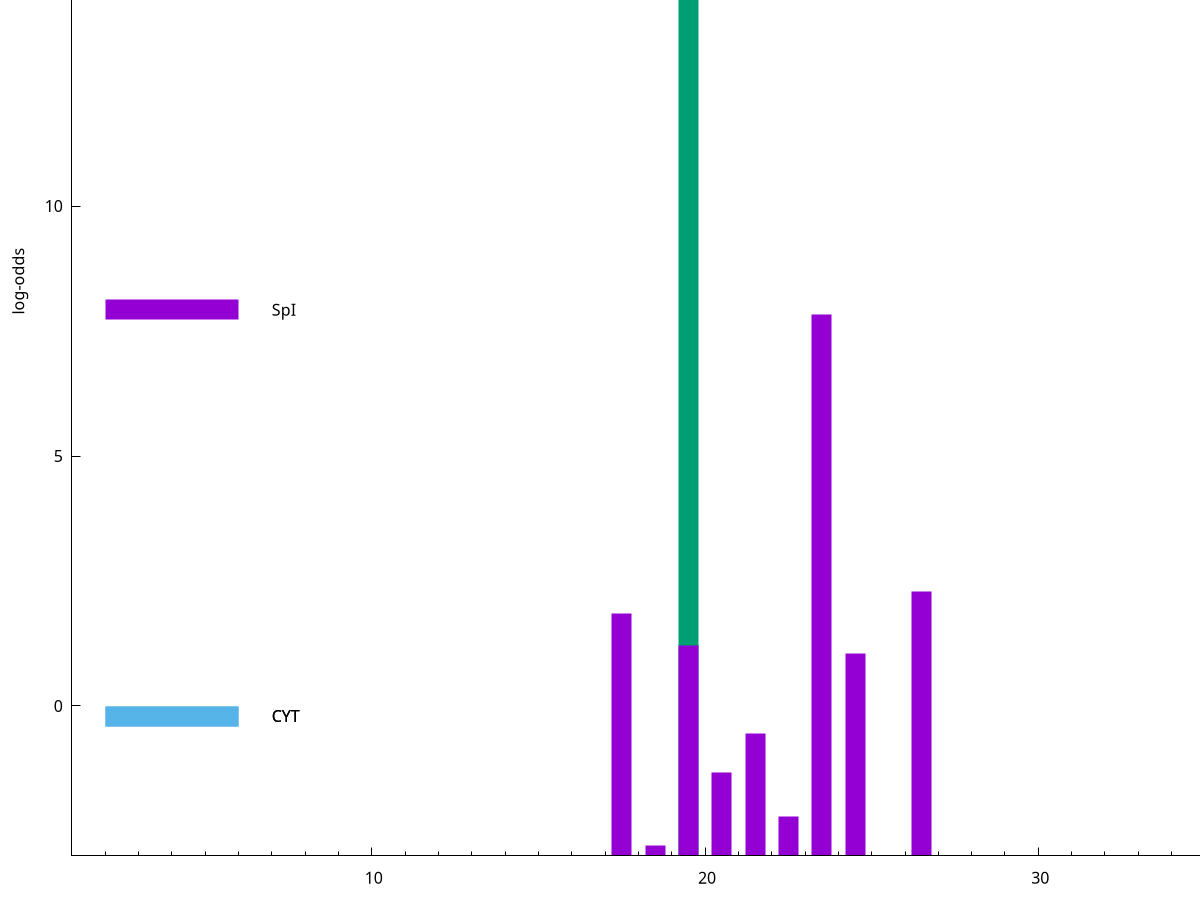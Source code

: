 set title "LipoP predictions for SRR5666568.gff"
set size 2., 1.4
set xrange [1:70] 
set mxtics 10
set yrange [-3:20]
set y2range [0:23]
set ylabel "log-odds"
set term postscript eps color solid "Helvetica" 30
set output "SRR5666568.gff75.eps"
set arrow from 2,17.1333 to 6,17.1333 nohead lt 2 lw 20
set label "SpII" at 7,17.1333
set arrow from 2,7.92689 to 6,7.92689 nohead lt 1 lw 20
set label "SpI" at 7,7.92689
set arrow from 2,-0.200913 to 6,-0.200913 nohead lt 3 lw 20
set label "CYT" at 7,-0.200913
set arrow from 2,-0.200913 to 6,-0.200913 nohead lt 3 lw 20
set label "CYT" at 7,-0.200913
set arrow from 2,17.1333 to 6,17.1333 nohead lt 2 lw 20
set label "SpII" at 7,17.1333
# NOTE: The scores below are the log-odds scores with the threshold
# NOTE: subtracted (a hack to make gnuplot make the histogram all
# NOTE: look nice).
plot "-" axes x1y2 title "" with impulses lt 2 lw 20, "-" axes x1y2 title "" with impulses lt 1 lw 20
19.500000 20.133300
e
23.500000 10.839370
26.500000 5.292120
17.500000 4.843550
19.500000 4.203410
24.500000 4.049190
21.500000 2.450550
20.500000 1.667310
22.500000 0.782570
18.500000 0.204590
e
exit
